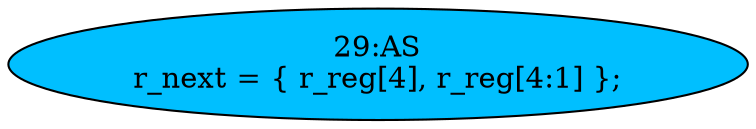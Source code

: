 strict digraph "" {
	node [label="\N"];
	"29:AS"	[ast="<pyverilog.vparser.ast.Assign object at 0x7f8a434a1f50>",
		def_var="['r_next']",
		fillcolor=deepskyblue,
		label="29:AS
r_next = { r_reg[4], r_reg[4:1] };",
		statements="[]",
		style=filled,
		typ=Assign,
		use_var="['r_reg', 'r_reg']"];
}
